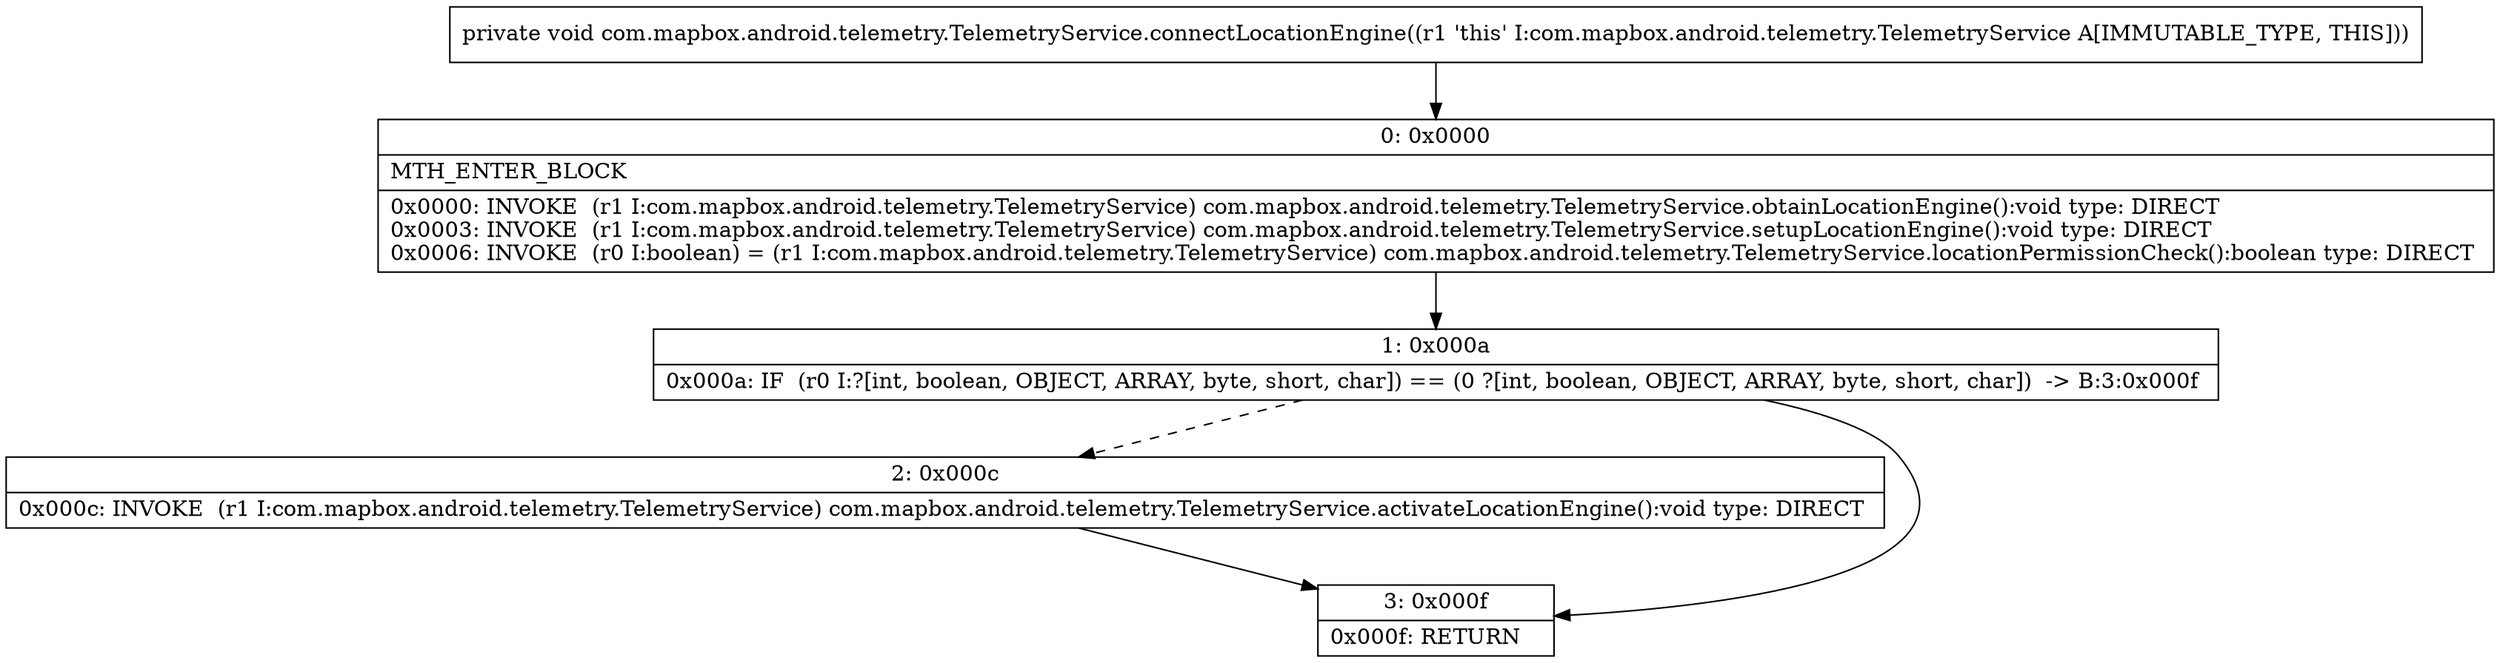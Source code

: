 digraph "CFG forcom.mapbox.android.telemetry.TelemetryService.connectLocationEngine()V" {
Node_0 [shape=record,label="{0\:\ 0x0000|MTH_ENTER_BLOCK\l|0x0000: INVOKE  (r1 I:com.mapbox.android.telemetry.TelemetryService) com.mapbox.android.telemetry.TelemetryService.obtainLocationEngine():void type: DIRECT \l0x0003: INVOKE  (r1 I:com.mapbox.android.telemetry.TelemetryService) com.mapbox.android.telemetry.TelemetryService.setupLocationEngine():void type: DIRECT \l0x0006: INVOKE  (r0 I:boolean) = (r1 I:com.mapbox.android.telemetry.TelemetryService) com.mapbox.android.telemetry.TelemetryService.locationPermissionCheck():boolean type: DIRECT \l}"];
Node_1 [shape=record,label="{1\:\ 0x000a|0x000a: IF  (r0 I:?[int, boolean, OBJECT, ARRAY, byte, short, char]) == (0 ?[int, boolean, OBJECT, ARRAY, byte, short, char])  \-\> B:3:0x000f \l}"];
Node_2 [shape=record,label="{2\:\ 0x000c|0x000c: INVOKE  (r1 I:com.mapbox.android.telemetry.TelemetryService) com.mapbox.android.telemetry.TelemetryService.activateLocationEngine():void type: DIRECT \l}"];
Node_3 [shape=record,label="{3\:\ 0x000f|0x000f: RETURN   \l}"];
MethodNode[shape=record,label="{private void com.mapbox.android.telemetry.TelemetryService.connectLocationEngine((r1 'this' I:com.mapbox.android.telemetry.TelemetryService A[IMMUTABLE_TYPE, THIS])) }"];
MethodNode -> Node_0;
Node_0 -> Node_1;
Node_1 -> Node_2[style=dashed];
Node_1 -> Node_3;
Node_2 -> Node_3;
}

